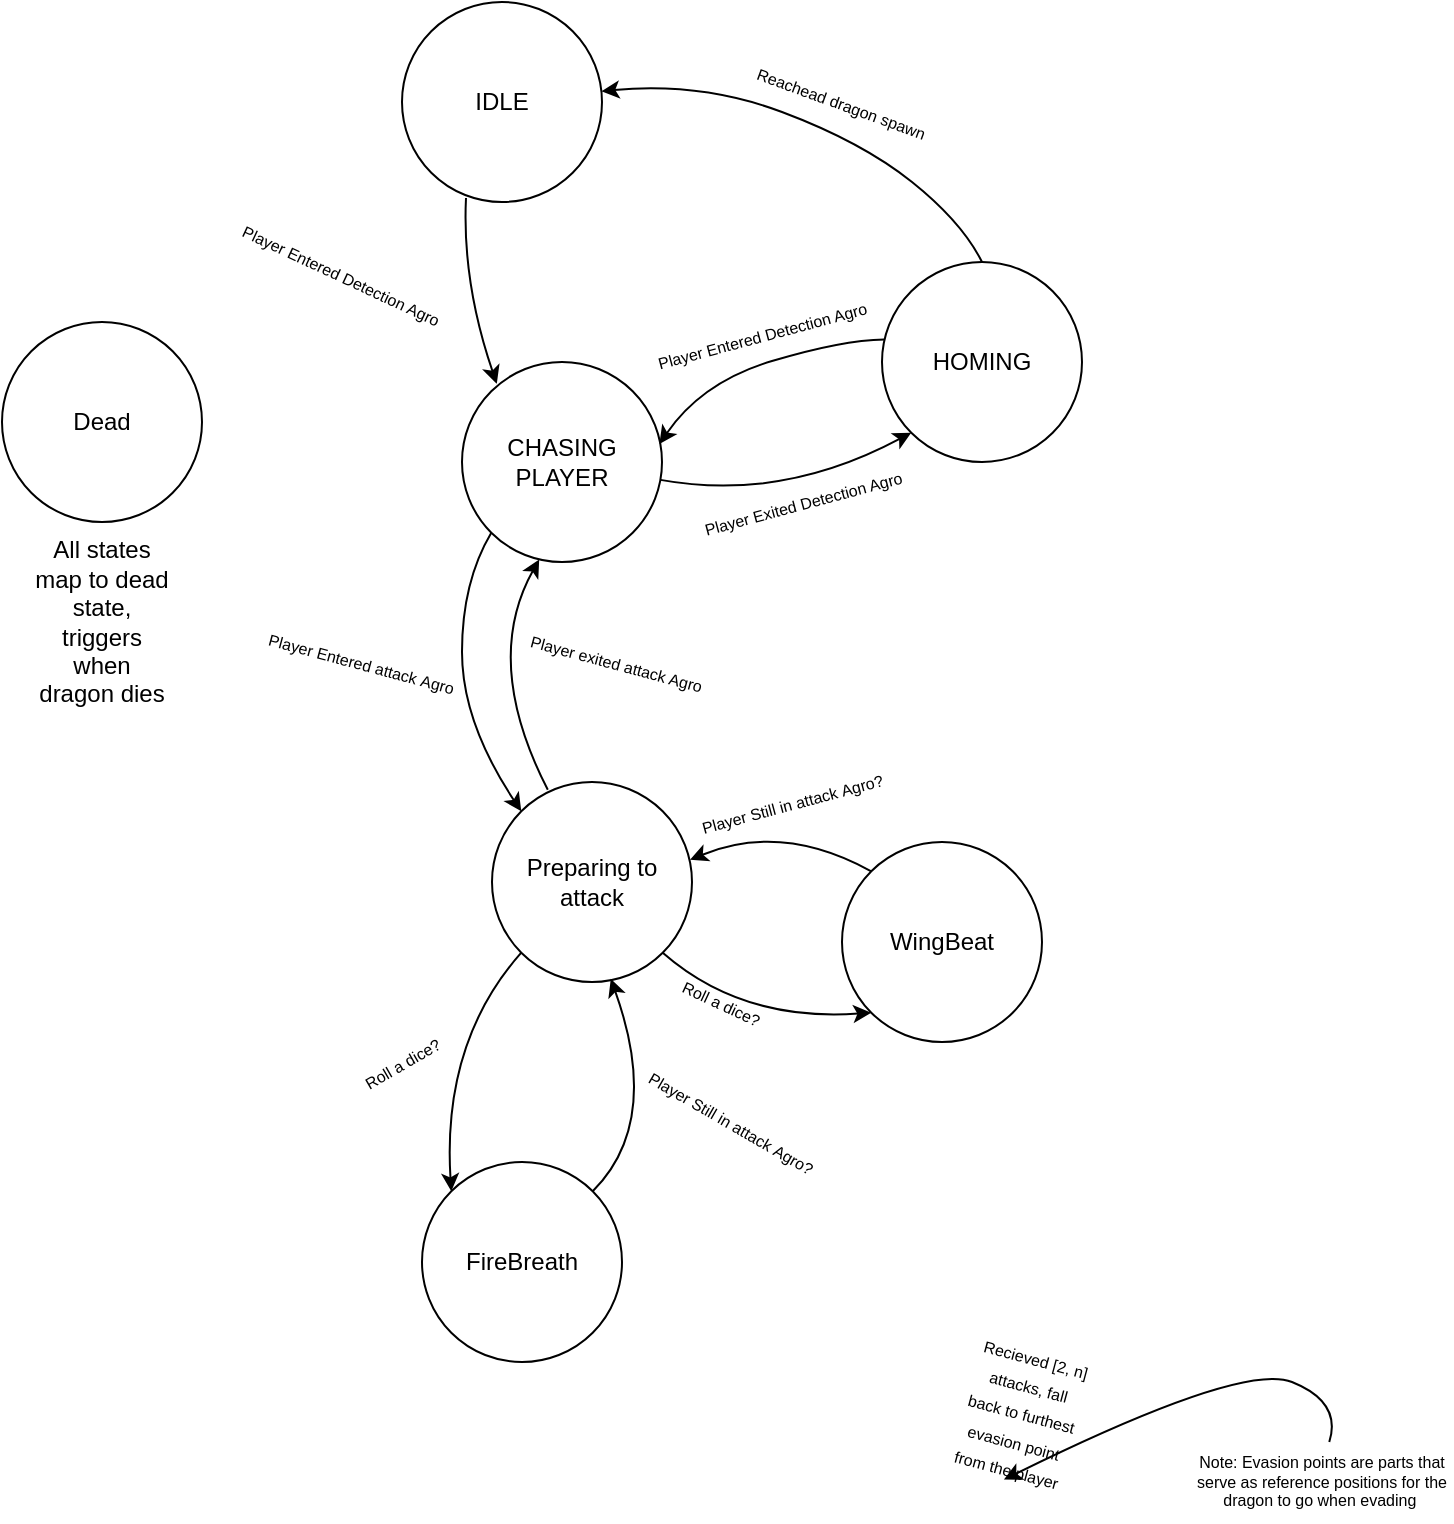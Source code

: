 <mxfile version="16.5.1" type="device"><diagram id="YzyrOCUitFzpBtRh6AaL" name="Page-1"><mxGraphModel dx="1050" dy="816" grid="1" gridSize="10" guides="1" tooltips="1" connect="1" arrows="1" fold="1" page="1" pageScale="1" pageWidth="850" pageHeight="1100" math="0" shadow="0"><root><mxCell id="0"/><mxCell id="1" parent="0"/><mxCell id="mr230ElfyjQiOrbi-3FW-1" value="Dead" style="ellipse;whiteSpace=wrap;html=1;" parent="1" vertex="1"><mxGeometry x="50" y="400" width="100" height="100" as="geometry"/></mxCell><mxCell id="mr230ElfyjQiOrbi-3FW-17" value="IDLE" style="ellipse;whiteSpace=wrap;html=1;" parent="1" vertex="1"><mxGeometry x="250" y="240" width="100" height="100" as="geometry"/></mxCell><mxCell id="mr230ElfyjQiOrbi-3FW-18" value="HOMING" style="ellipse;whiteSpace=wrap;html=1;" parent="1" vertex="1"><mxGeometry x="490" y="370" width="100" height="100" as="geometry"/></mxCell><mxCell id="mr230ElfyjQiOrbi-3FW-19" value="CHASING PLAYER" style="ellipse;whiteSpace=wrap;html=1;" parent="1" vertex="1"><mxGeometry x="280" y="420" width="100" height="100" as="geometry"/></mxCell><mxCell id="mr230ElfyjQiOrbi-3FW-20" value="Preparing to attack" style="ellipse;whiteSpace=wrap;html=1;" parent="1" vertex="1"><mxGeometry x="295" y="630" width="100" height="100" as="geometry"/></mxCell><mxCell id="mr230ElfyjQiOrbi-3FW-24" value="" style="curved=1;endArrow=classic;html=1;rounded=0;endSize=6;strokeWidth=1;exitX=0.32;exitY=0.98;exitDx=0;exitDy=0;exitPerimeter=0;entryX=0.174;entryY=0.109;entryDx=0;entryDy=0;entryPerimeter=0;" parent="1" source="mr230ElfyjQiOrbi-3FW-17" target="mr230ElfyjQiOrbi-3FW-19" edge="1"><mxGeometry width="50" height="50" relative="1" as="geometry"><mxPoint x="510" y="550" as="sourcePoint"/><mxPoint x="270" y="430" as="targetPoint"/><Array as="points"><mxPoint x="280" y="380"/></Array></mxGeometry></mxCell><mxCell id="mr230ElfyjQiOrbi-3FW-28" value="" style="curved=1;endArrow=classic;html=1;rounded=0;endSize=6;strokeWidth=1;entryX=0;entryY=1;entryDx=0;entryDy=0;" parent="1" source="mr230ElfyjQiOrbi-3FW-19" target="mr230ElfyjQiOrbi-3FW-18" edge="1"><mxGeometry width="50" height="50" relative="1" as="geometry"><mxPoint x="520" y="490" as="sourcePoint"/><mxPoint x="570" y="450" as="targetPoint"/><Array as="points"><mxPoint x="440" y="490"/></Array></mxGeometry></mxCell><mxCell id="mr230ElfyjQiOrbi-3FW-29" value="" style="curved=1;endArrow=classic;html=1;rounded=0;endSize=6;strokeWidth=1;entryX=0.987;entryY=0.41;entryDx=0;entryDy=0;exitX=0.012;exitY=0.387;exitDx=0;exitDy=0;exitPerimeter=0;entryPerimeter=0;" parent="1" source="mr230ElfyjQiOrbi-3FW-18" target="mr230ElfyjQiOrbi-3FW-19" edge="1"><mxGeometry width="50" height="50" relative="1" as="geometry"><mxPoint x="400" y="440" as="sourcePoint"/><mxPoint x="450" y="390" as="targetPoint"/><Array as="points"><mxPoint x="470" y="409"/><mxPoint x="400" y="430"/></Array></mxGeometry></mxCell><mxCell id="mr230ElfyjQiOrbi-3FW-31" value="" style="curved=1;endArrow=classic;html=1;rounded=0;endSize=6;strokeWidth=1;entryX=0.386;entryY=0.987;entryDx=0;entryDy=0;entryPerimeter=0;exitX=0.279;exitY=0.039;exitDx=0;exitDy=0;exitPerimeter=0;" parent="1" source="mr230ElfyjQiOrbi-3FW-20" target="mr230ElfyjQiOrbi-3FW-19" edge="1"><mxGeometry width="50" height="50" relative="1" as="geometry"><mxPoint x="200" y="600" as="sourcePoint"/><mxPoint x="250" y="550" as="targetPoint"/><Array as="points"><mxPoint x="290" y="570"/></Array></mxGeometry></mxCell><mxCell id="mr230ElfyjQiOrbi-3FW-37" value="All states map to dead state, triggers when dragon dies" style="text;html=1;strokeColor=none;fillColor=none;align=center;verticalAlign=middle;whiteSpace=wrap;rounded=0;" parent="1" vertex="1"><mxGeometry x="65" y="505" width="70" height="90" as="geometry"/></mxCell><mxCell id="mr230ElfyjQiOrbi-3FW-38" value="&lt;font style=&quot;font-size: 8px&quot;&gt;Recieved [2, n] attacks, fall back to furthest evasion point from the player&lt;br&gt;&lt;/font&gt;" style="text;html=1;strokeColor=none;fillColor=none;align=center;verticalAlign=middle;whiteSpace=wrap;rounded=0;rotation=15;" parent="1" vertex="1"><mxGeometry x="530" y="910" width="60" height="70" as="geometry"/></mxCell><mxCell id="mr230ElfyjQiOrbi-3FW-40" value="Note: Evasion points are parts that serve as reference positions for the dragon to go when evading&amp;nbsp;" style="text;html=1;strokeColor=none;fillColor=none;align=center;verticalAlign=middle;whiteSpace=wrap;rounded=0;fontSize=8;" parent="1" vertex="1"><mxGeometry x="645" y="960" width="130" height="40" as="geometry"/></mxCell><mxCell id="mr230ElfyjQiOrbi-3FW-44" value="&lt;font style=&quot;font-size: 8px&quot;&gt;Player Exited Detection Agro&lt;br&gt;&lt;/font&gt;" style="text;html=1;strokeColor=none;fillColor=none;align=center;verticalAlign=middle;whiteSpace=wrap;rounded=0;rotation=-15;" parent="1" vertex="1"><mxGeometry x="397.5" y="480" width="105" height="20" as="geometry"/></mxCell><mxCell id="mr230ElfyjQiOrbi-3FW-48" value="" style="curved=1;endArrow=classic;html=1;rounded=0;fontSize=8;endSize=6;strokeWidth=1;entryX=0;entryY=0;entryDx=0;entryDy=0;exitX=0;exitY=1;exitDx=0;exitDy=0;" parent="1" source="mr230ElfyjQiOrbi-3FW-19" target="mr230ElfyjQiOrbi-3FW-20" edge="1"><mxGeometry width="50" height="50" relative="1" as="geometry"><mxPoint x="230" y="590" as="sourcePoint"/><mxPoint x="280" y="540" as="targetPoint"/><Array as="points"><mxPoint x="280" y="530"/><mxPoint x="280" y="600"/></Array></mxGeometry></mxCell><mxCell id="mr230ElfyjQiOrbi-3FW-51" value="" style="curved=1;endArrow=classic;html=1;rounded=0;fontSize=8;endSize=6;strokeWidth=1;exitX=0.5;exitY=0;exitDx=0;exitDy=0;entryX=0.997;entryY=0.446;entryDx=0;entryDy=0;entryPerimeter=0;" parent="1" source="mr230ElfyjQiOrbi-3FW-18" target="mr230ElfyjQiOrbi-3FW-17" edge="1"><mxGeometry width="50" height="50" relative="1" as="geometry"><mxPoint x="470" y="340" as="sourcePoint"/><mxPoint x="520" y="290" as="targetPoint"/><Array as="points"><mxPoint x="530" y="350"/><mxPoint x="480" y="310"/><mxPoint x="400" y="280"/></Array></mxGeometry></mxCell><mxCell id="mr230ElfyjQiOrbi-3FW-52" value="&lt;font style=&quot;font-size: 8px&quot;&gt;Reachead dragon spawn&lt;br&gt;&lt;/font&gt;" style="text;html=1;strokeColor=none;fillColor=none;align=center;verticalAlign=middle;whiteSpace=wrap;rounded=0;rotation=20;" parent="1" vertex="1"><mxGeometry x="420" y="270" width="100" height="40" as="geometry"/></mxCell><mxCell id="IcFnKyq4IkPb6Wrpm4l_-2" value="" style="curved=1;endArrow=classic;html=1;rounded=0;entryX=0.5;entryY=1;entryDx=0;entryDy=0;exitX=0.528;exitY=0;exitDx=0;exitDy=0;exitPerimeter=0;" parent="1" source="mr230ElfyjQiOrbi-3FW-40" target="mr230ElfyjQiOrbi-3FW-38" edge="1"><mxGeometry width="50" height="50" relative="1" as="geometry"><mxPoint x="645" y="960" as="sourcePoint"/><mxPoint x="695" y="910" as="targetPoint"/><Array as="points"><mxPoint x="720" y="940"/><mxPoint x="670" y="920"/></Array></mxGeometry></mxCell><mxCell id="5jQtsRWLR6zq8V9fylu6-1" value="WingBeat" style="ellipse;whiteSpace=wrap;html=1;" vertex="1" parent="1"><mxGeometry x="470" y="660" width="100" height="100" as="geometry"/></mxCell><mxCell id="5jQtsRWLR6zq8V9fylu6-2" value="&lt;font style=&quot;font-size: 8px&quot;&gt;Player Entered Detection Agro&lt;br&gt;&lt;/font&gt;" style="text;html=1;strokeColor=none;fillColor=none;align=center;verticalAlign=middle;whiteSpace=wrap;rounded=0;rotation=-15;" vertex="1" parent="1"><mxGeometry x="369.74" y="400" width="120.26" height="11.94" as="geometry"/></mxCell><mxCell id="5jQtsRWLR6zq8V9fylu6-3" value="&lt;font style=&quot;font-size: 8px&quot;&gt;Player Entered Detection Agro&lt;br&gt;&lt;/font&gt;" style="text;html=1;strokeColor=none;fillColor=none;align=center;verticalAlign=middle;whiteSpace=wrap;rounded=0;rotation=25;" vertex="1" parent="1"><mxGeometry x="159.74" y="370" width="120.26" height="11.94" as="geometry"/></mxCell><mxCell id="5jQtsRWLR6zq8V9fylu6-4" value="&lt;font style=&quot;font-size: 8px&quot;&gt;Player Entered attack&amp;nbsp;Agro&lt;br&gt;&lt;/font&gt;" style="text;html=1;strokeColor=none;fillColor=none;align=center;verticalAlign=middle;whiteSpace=wrap;rounded=0;rotation=15;" vertex="1" parent="1"><mxGeometry x="164.74" y="560" width="130.26" height="20" as="geometry"/></mxCell><mxCell id="5jQtsRWLR6zq8V9fylu6-5" value="&lt;font style=&quot;font-size: 8px&quot;&gt;Player exited attack Agro&lt;br&gt;&lt;/font&gt;" style="text;html=1;strokeColor=none;fillColor=none;align=center;verticalAlign=middle;whiteSpace=wrap;rounded=0;rotation=15;" vertex="1" parent="1"><mxGeometry x="310" y="560" width="95" height="20" as="geometry"/></mxCell><mxCell id="5jQtsRWLR6zq8V9fylu6-9" value="FireBreath" style="ellipse;whiteSpace=wrap;html=1;" vertex="1" parent="1"><mxGeometry x="260" y="820" width="100" height="100" as="geometry"/></mxCell><mxCell id="5jQtsRWLR6zq8V9fylu6-12" value="&lt;font style=&quot;font-size: 8px&quot;&gt;Player Still in attack&amp;nbsp;Agro?&lt;br&gt;&lt;/font&gt;" style="text;html=1;strokeColor=none;fillColor=none;align=center;verticalAlign=middle;whiteSpace=wrap;rounded=0;rotation=30;" vertex="1" parent="1"><mxGeometry x="350" y="790" width="130.26" height="20" as="geometry"/></mxCell><mxCell id="5jQtsRWLR6zq8V9fylu6-13" value="&lt;font style=&quot;font-size: 8px&quot;&gt;Player Still in attack&amp;nbsp;Agro?&lt;br&gt;&lt;/font&gt;" style="text;html=1;strokeColor=none;fillColor=none;align=center;verticalAlign=middle;whiteSpace=wrap;rounded=0;rotation=-15;" vertex="1" parent="1"><mxGeometry x="380" y="630" width="130.26" height="20" as="geometry"/></mxCell><mxCell id="5jQtsRWLR6zq8V9fylu6-21" value="" style="curved=1;endArrow=classic;html=1;rounded=0;entryX=0.594;entryY=0.984;entryDx=0;entryDy=0;entryPerimeter=0;exitX=1;exitY=0;exitDx=0;exitDy=0;" edge="1" parent="1" source="5jQtsRWLR6zq8V9fylu6-9" target="mr230ElfyjQiOrbi-3FW-20"><mxGeometry width="50" height="50" relative="1" as="geometry"><mxPoint x="380" y="830" as="sourcePoint"/><mxPoint x="400" y="770" as="targetPoint"/><Array as="points"><mxPoint x="380" y="800"/></Array></mxGeometry></mxCell><mxCell id="5jQtsRWLR6zq8V9fylu6-22" value="" style="curved=1;endArrow=classic;html=1;rounded=0;entryX=0;entryY=0;entryDx=0;entryDy=0;exitX=0;exitY=1;exitDx=0;exitDy=0;" edge="1" parent="1" source="mr230ElfyjQiOrbi-3FW-20" target="5jQtsRWLR6zq8V9fylu6-9"><mxGeometry width="50" height="50" relative="1" as="geometry"><mxPoint x="250" y="770" as="sourcePoint"/><mxPoint x="300" y="720" as="targetPoint"/><Array as="points"><mxPoint x="270" y="760"/></Array></mxGeometry></mxCell><mxCell id="5jQtsRWLR6zq8V9fylu6-23" value="&lt;font style=&quot;font-size: 8px&quot;&gt;Roll a dice?&lt;br&gt;&lt;/font&gt;" style="text;html=1;strokeColor=none;fillColor=none;align=center;verticalAlign=middle;whiteSpace=wrap;rounded=0;rotation=-30;" vertex="1" parent="1"><mxGeometry x="219.74" y="770" width="60.26" as="geometry"/></mxCell><mxCell id="5jQtsRWLR6zq8V9fylu6-27" value="" style="curved=1;endArrow=classic;html=1;rounded=0;exitX=1;exitY=1;exitDx=0;exitDy=0;entryX=0;entryY=1;entryDx=0;entryDy=0;" edge="1" parent="1" source="mr230ElfyjQiOrbi-3FW-20" target="5jQtsRWLR6zq8V9fylu6-1"><mxGeometry width="50" height="50" relative="1" as="geometry"><mxPoint x="350" y="720" as="sourcePoint"/><mxPoint x="400" y="670" as="targetPoint"/><Array as="points"><mxPoint x="420" y="750"/></Array></mxGeometry></mxCell><mxCell id="5jQtsRWLR6zq8V9fylu6-29" value="" style="curved=1;endArrow=classic;html=1;rounded=0;entryX=0.99;entryY=0.389;entryDx=0;entryDy=0;entryPerimeter=0;exitX=0;exitY=0;exitDx=0;exitDy=0;" edge="1" parent="1" source="5jQtsRWLR6zq8V9fylu6-1" target="mr230ElfyjQiOrbi-3FW-20"><mxGeometry width="50" height="50" relative="1" as="geometry"><mxPoint x="420" y="710" as="sourcePoint"/><mxPoint x="470" y="660" as="targetPoint"/><Array as="points"><mxPoint x="440" y="650"/></Array></mxGeometry></mxCell><mxCell id="5jQtsRWLR6zq8V9fylu6-30" value="&lt;font style=&quot;font-size: 8px&quot;&gt;Roll a dice?&lt;br&gt;&lt;/font&gt;" style="text;html=1;strokeColor=none;fillColor=none;align=center;verticalAlign=middle;whiteSpace=wrap;rounded=0;rotation=25;" vertex="1" parent="1"><mxGeometry x="380" y="740" width="60.26" as="geometry"/></mxCell></root></mxGraphModel></diagram></mxfile>